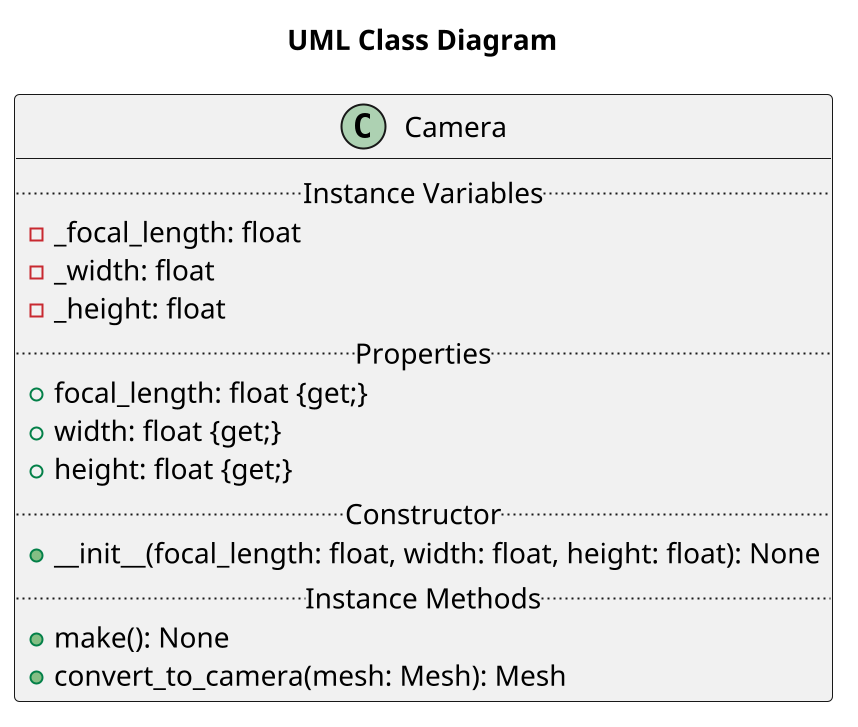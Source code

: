 @startuml Camera
scale 2
title "UML Class Diagram"

class Camera {
    .. Instance Variables ..
    - _focal_length: float
    - _width: float
    - _height: float
    .. Properties ..
    + focal_length: float {get;}
    + width: float {get;}
    + height: float {get;}
    .. Constructor ..
    + __init__(focal_length: float, width: float, height: float): None
    .. Instance Methods ..
    + make(): None
    + convert_to_camera(mesh: Mesh): Mesh
}
@enduml
